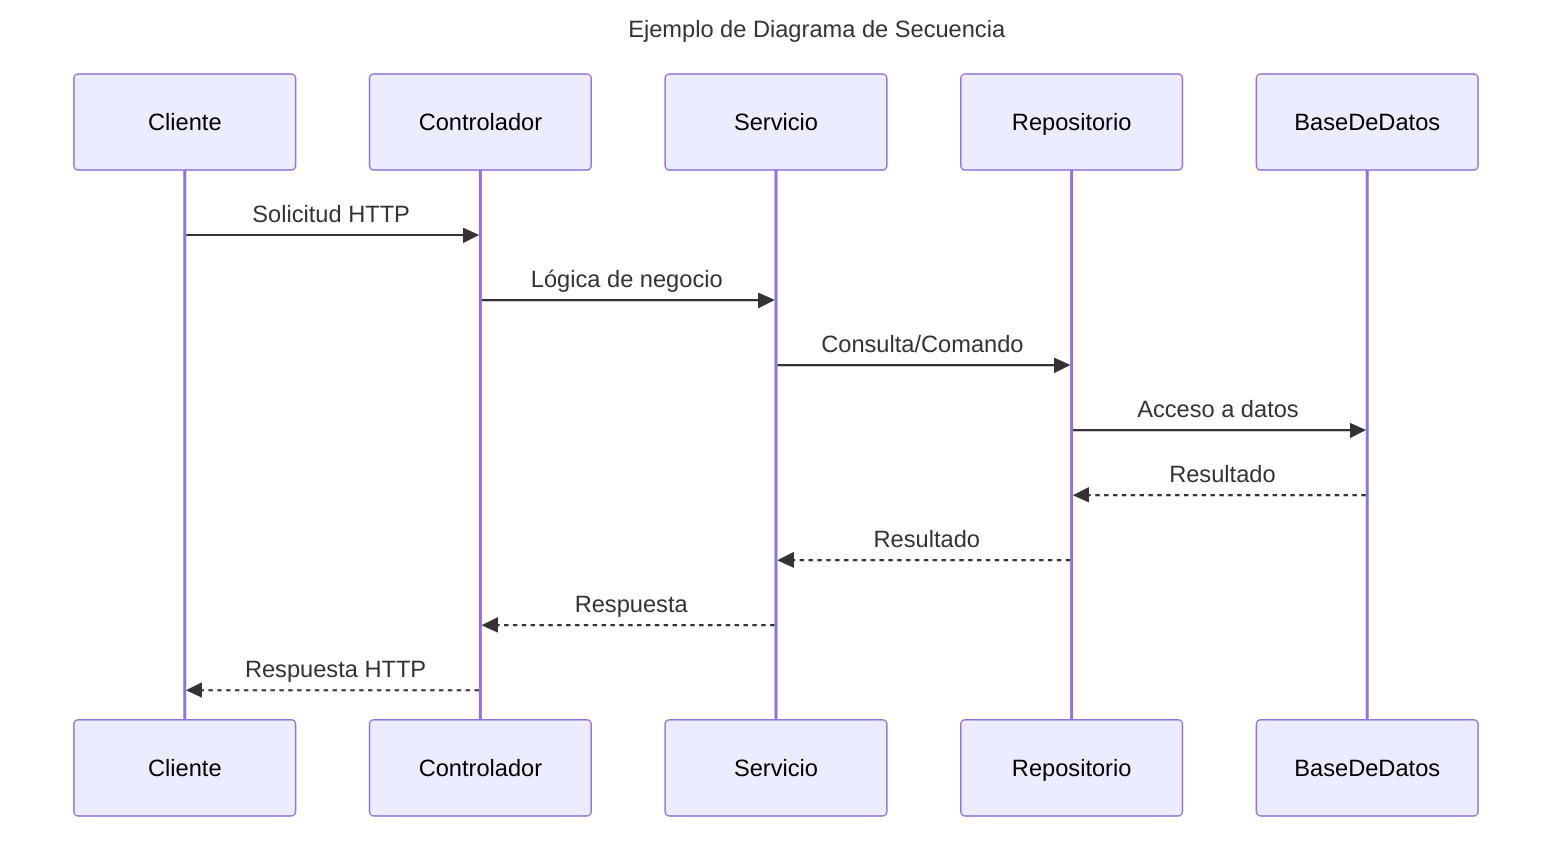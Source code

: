 ---
title: Ejemplo de Diagrama de Secuencia
---
sequenceDiagram
    participant C as Cliente
    participant Ctrl as Controlador
    participant S as Servicio
    participant R as Repositorio
    participant DB as BaseDeDatos
    C->>Ctrl: Solicitud HTTP
    Ctrl->>S: Lógica de negocio
    S->>R: Consulta/Comando
    R->>DB: Acceso a datos
    DB-->>R: Resultado
    R-->>S: Resultado
    S-->>Ctrl: Respuesta
    Ctrl-->>C: Respuesta HTTP